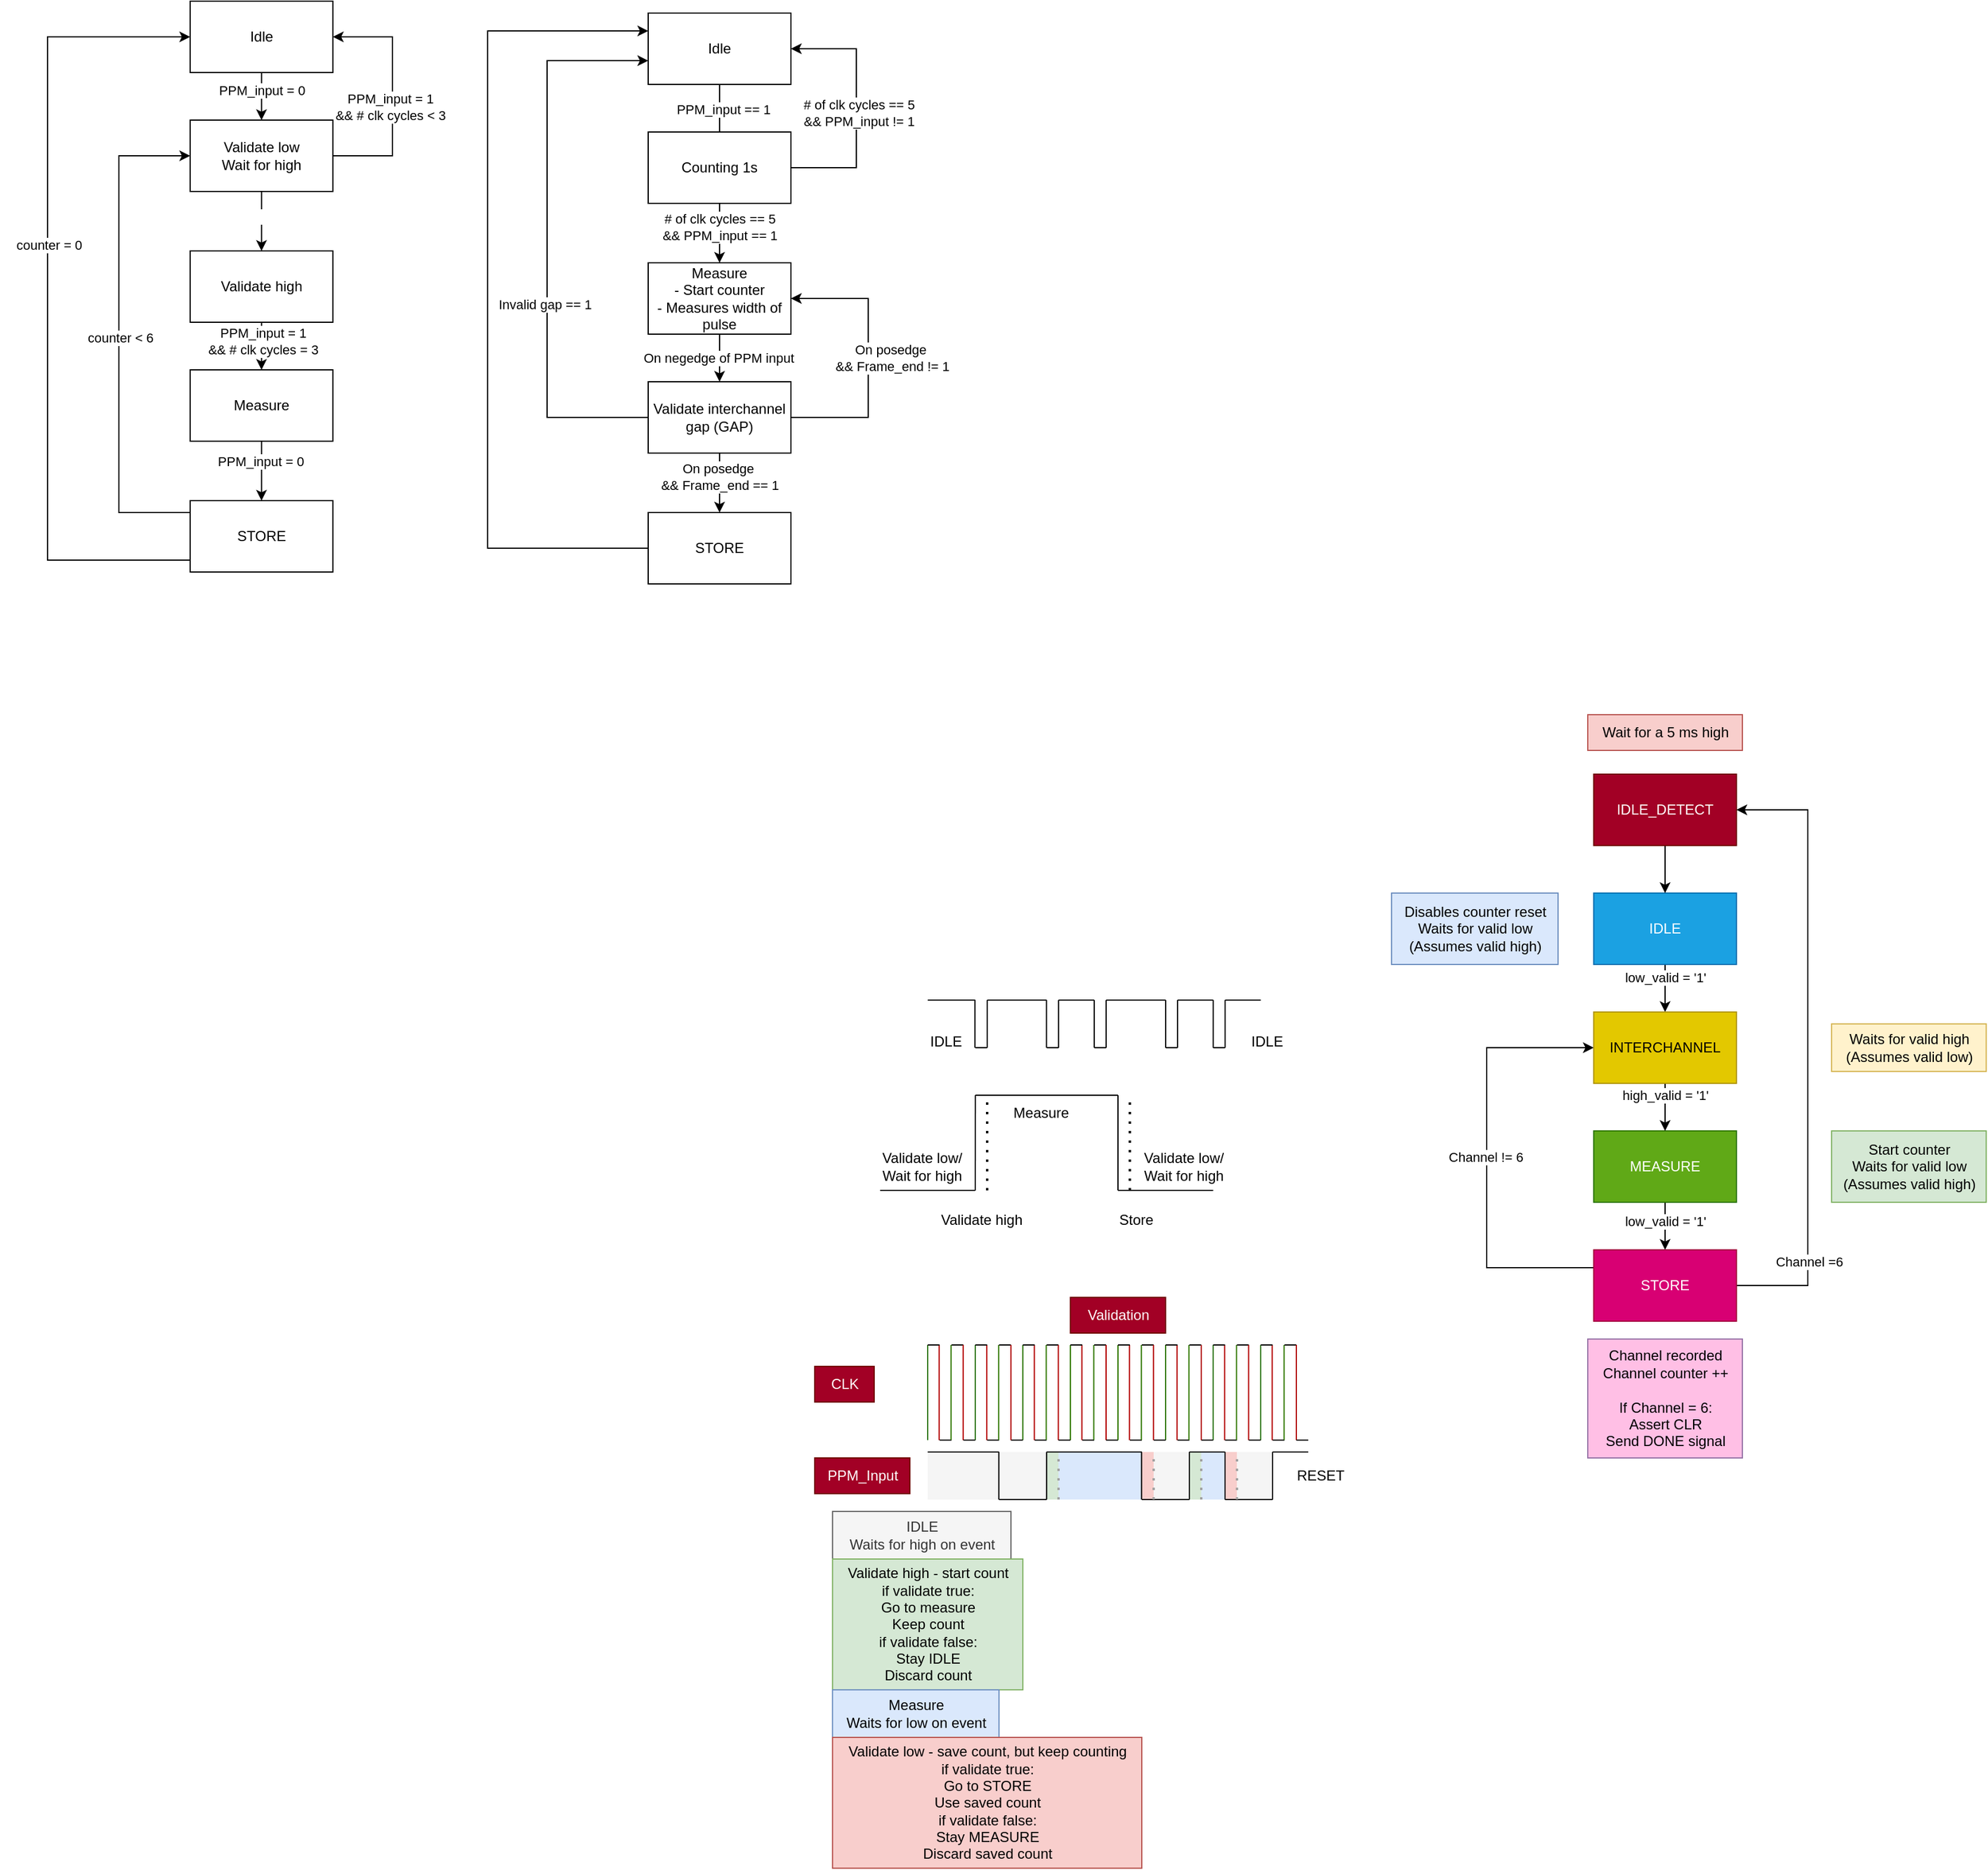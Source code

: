 <mxfile version="26.0.14">
  <diagram name="Page-1" id="hbCaFbsLZB5nVaUopwEl">
    <mxGraphModel dx="2766" dy="955" grid="1" gridSize="10" guides="1" tooltips="1" connect="1" arrows="1" fold="1" page="1" pageScale="1" pageWidth="850" pageHeight="1100" math="0" shadow="0">
      <root>
        <mxCell id="0" />
        <mxCell id="1" parent="0" />
        <mxCell id="bbKsHi3ar1JZ7ZzZOmmY-124" value="" style="rounded=0;whiteSpace=wrap;html=1;fillColor=#d5e8d4;strokeColor=none;dashed=1;dashPattern=1 4;" parent="1" vertex="1">
          <mxGeometry x="820" y="1580" width="10" height="40" as="geometry" />
        </mxCell>
        <mxCell id="bbKsHi3ar1JZ7ZzZOmmY-125" value="" style="rounded=0;whiteSpace=wrap;html=1;fillColor=#dae8fc;strokeColor=none;dashed=1;dashPattern=1 4;" parent="1" vertex="1">
          <mxGeometry x="830" y="1580" width="20" height="40" as="geometry" />
        </mxCell>
        <mxCell id="bbKsHi3ar1JZ7ZzZOmmY-126" value="" style="rounded=0;whiteSpace=wrap;html=1;fillColor=#f8cecc;strokeColor=none;dashed=1;dashPattern=1 4;" parent="1" vertex="1">
          <mxGeometry x="850" y="1580" width="10" height="40" as="geometry" />
        </mxCell>
        <mxCell id="bbKsHi3ar1JZ7ZzZOmmY-127" value="" style="rounded=0;whiteSpace=wrap;html=1;fillColor=#f5f5f5;strokeColor=none;fontColor=#333333;dashed=1;dashPattern=1 4;" parent="1" vertex="1">
          <mxGeometry x="860.06" y="1580" width="30" height="40" as="geometry" />
        </mxCell>
        <mxCell id="bbKsHi3ar1JZ7ZzZOmmY-123" value="" style="rounded=0;whiteSpace=wrap;html=1;fillColor=#f5f5f5;strokeColor=none;fontColor=#333333;dashed=1;dashPattern=1 4;" parent="1" vertex="1">
          <mxGeometry x="790" y="1580" width="30" height="40" as="geometry" />
        </mxCell>
        <mxCell id="bbKsHi3ar1JZ7ZzZOmmY-120" value="" style="rounded=0;whiteSpace=wrap;html=1;fillColor=#f8cecc;strokeColor=none;dashed=1;dashPattern=1 4;" parent="1" vertex="1">
          <mxGeometry x="780" y="1580" width="10" height="40" as="geometry" />
        </mxCell>
        <mxCell id="bbKsHi3ar1JZ7ZzZOmmY-118" value="" style="rounded=0;whiteSpace=wrap;html=1;fillColor=#dae8fc;strokeColor=none;dashed=1;dashPattern=1 4;" parent="1" vertex="1">
          <mxGeometry x="710" y="1580" width="70" height="40" as="geometry" />
        </mxCell>
        <mxCell id="bbKsHi3ar1JZ7ZzZOmmY-115" value="" style="rounded=0;whiteSpace=wrap;html=1;fillColor=#f5f5f5;strokeColor=none;fontColor=#333333;dashed=1;dashPattern=1 4;" parent="1" vertex="1">
          <mxGeometry x="600" y="1580" width="100" height="40" as="geometry" />
        </mxCell>
        <mxCell id="bbKsHi3ar1JZ7ZzZOmmY-114" value="" style="rounded=0;whiteSpace=wrap;html=1;fillColor=#d5e8d4;strokeColor=none;dashed=1;dashPattern=1 4;" parent="1" vertex="1">
          <mxGeometry x="700" y="1580" width="10" height="40" as="geometry" />
        </mxCell>
        <mxCell id="V150V9mAOHtHL611iEyy-3" style="edgeStyle=orthogonalEdgeStyle;rounded=0;orthogonalLoop=1;jettySize=auto;html=1;" parent="1" source="V150V9mAOHtHL611iEyy-1" edge="1">
          <mxGeometry relative="1" as="geometry">
            <mxPoint x="425" y="480" as="targetPoint" />
          </mxGeometry>
        </mxCell>
        <mxCell id="V150V9mAOHtHL611iEyy-4" value="PPM_input == 1" style="edgeLabel;html=1;align=center;verticalAlign=middle;resizable=0;points=[];" parent="V150V9mAOHtHL611iEyy-3" vertex="1" connectable="0">
          <mxGeometry x="-0.16" y="3" relative="1" as="geometry">
            <mxPoint as="offset" />
          </mxGeometry>
        </mxCell>
        <mxCell id="V150V9mAOHtHL611iEyy-1" value="Idle" style="rounded=0;whiteSpace=wrap;html=1;" parent="1" vertex="1">
          <mxGeometry x="365" y="370" width="120" height="60" as="geometry" />
        </mxCell>
        <mxCell id="V150V9mAOHtHL611iEyy-6" style="edgeStyle=orthogonalEdgeStyle;rounded=0;orthogonalLoop=1;jettySize=auto;html=1;entryX=0.5;entryY=0;entryDx=0;entryDy=0;" parent="1" source="V150V9mAOHtHL611iEyy-2" target="V150V9mAOHtHL611iEyy-5" edge="1">
          <mxGeometry relative="1" as="geometry" />
        </mxCell>
        <mxCell id="V150V9mAOHtHL611iEyy-7" value="On negedge of PPM input" style="edgeLabel;html=1;align=center;verticalAlign=middle;resizable=0;points=[];" parent="V150V9mAOHtHL611iEyy-6" vertex="1" connectable="0">
          <mxGeometry x="-0.036" y="-1" relative="1" as="geometry">
            <mxPoint as="offset" />
          </mxGeometry>
        </mxCell>
        <mxCell id="V150V9mAOHtHL611iEyy-2" value="Measure&lt;br&gt;- Start counter&lt;div&gt;- Measures width of pulse&lt;/div&gt;" style="rounded=0;whiteSpace=wrap;html=1;" parent="1" vertex="1">
          <mxGeometry x="365" y="580" width="120" height="60" as="geometry" />
        </mxCell>
        <mxCell id="V150V9mAOHtHL611iEyy-10" style="edgeStyle=orthogonalEdgeStyle;rounded=0;orthogonalLoop=1;jettySize=auto;html=1;entryX=1;entryY=0.5;entryDx=0;entryDy=0;" parent="1" source="V150V9mAOHtHL611iEyy-5" target="V150V9mAOHtHL611iEyy-2" edge="1">
          <mxGeometry relative="1" as="geometry">
            <Array as="points">
              <mxPoint x="550" y="710" />
              <mxPoint x="550" y="610" />
            </Array>
          </mxGeometry>
        </mxCell>
        <mxCell id="V150V9mAOHtHL611iEyy-11" value="On posedge&amp;nbsp;&lt;div&gt;&amp;amp;&amp;amp; Frame_end != 1&lt;/div&gt;" style="edgeLabel;html=1;align=center;verticalAlign=middle;resizable=0;points=[];" parent="V150V9mAOHtHL611iEyy-10" vertex="1" connectable="0">
          <mxGeometry x="0.159" relative="1" as="geometry">
            <mxPoint x="20" y="18" as="offset" />
          </mxGeometry>
        </mxCell>
        <mxCell id="V150V9mAOHtHL611iEyy-16" style="edgeStyle=orthogonalEdgeStyle;rounded=0;orthogonalLoop=1;jettySize=auto;html=1;" parent="1" source="V150V9mAOHtHL611iEyy-5" target="V150V9mAOHtHL611iEyy-15" edge="1">
          <mxGeometry relative="1" as="geometry" />
        </mxCell>
        <mxCell id="V150V9mAOHtHL611iEyy-17" value="On posedge&amp;nbsp;&lt;br&gt;&amp;amp;&amp;amp; Frame_end == 1" style="edgeLabel;html=1;align=center;verticalAlign=middle;resizable=0;points=[];" parent="V150V9mAOHtHL611iEyy-16" vertex="1" connectable="0">
          <mxGeometry x="-0.371" y="-3" relative="1" as="geometry">
            <mxPoint x="3" y="4" as="offset" />
          </mxGeometry>
        </mxCell>
        <mxCell id="V150V9mAOHtHL611iEyy-18" style="edgeStyle=orthogonalEdgeStyle;rounded=0;orthogonalLoop=1;jettySize=auto;html=1;" parent="1" source="V150V9mAOHtHL611iEyy-5" edge="1">
          <mxGeometry relative="1" as="geometry">
            <mxPoint x="365" y="410" as="targetPoint" />
            <Array as="points">
              <mxPoint x="280" y="710" />
              <mxPoint x="280" y="410" />
            </Array>
          </mxGeometry>
        </mxCell>
        <mxCell id="V150V9mAOHtHL611iEyy-19" value="Invalid gap == 1" style="edgeLabel;html=1;align=center;verticalAlign=middle;resizable=0;points=[];" parent="V150V9mAOHtHL611iEyy-18" vertex="1" connectable="0">
          <mxGeometry x="0.133" y="2" relative="1" as="geometry">
            <mxPoint y="86" as="offset" />
          </mxGeometry>
        </mxCell>
        <mxCell id="V150V9mAOHtHL611iEyy-5" value="Validate interchannel gap (GAP)" style="rounded=0;whiteSpace=wrap;html=1;" parent="1" vertex="1">
          <mxGeometry x="365" y="680" width="120" height="60" as="geometry" />
        </mxCell>
        <mxCell id="V150V9mAOHtHL611iEyy-20" style="edgeStyle=orthogonalEdgeStyle;rounded=0;orthogonalLoop=1;jettySize=auto;html=1;entryX=0;entryY=0.25;entryDx=0;entryDy=0;" parent="1" source="V150V9mAOHtHL611iEyy-15" target="V150V9mAOHtHL611iEyy-1" edge="1">
          <mxGeometry relative="1" as="geometry">
            <mxPoint x="260" y="820" as="targetPoint" />
            <Array as="points">
              <mxPoint x="230" y="820" />
              <mxPoint x="230" y="385" />
            </Array>
          </mxGeometry>
        </mxCell>
        <mxCell id="V150V9mAOHtHL611iEyy-15" value="STORE" style="rounded=0;whiteSpace=wrap;html=1;" parent="1" vertex="1">
          <mxGeometry x="365" y="790" width="120" height="60" as="geometry" />
        </mxCell>
        <mxCell id="I_L8l_8aJPMO7CtZ8ZGV-2" style="edgeStyle=orthogonalEdgeStyle;rounded=0;orthogonalLoop=1;jettySize=auto;html=1;entryX=0.5;entryY=0;entryDx=0;entryDy=0;" parent="1" source="I_L8l_8aJPMO7CtZ8ZGV-1" target="V150V9mAOHtHL611iEyy-2" edge="1">
          <mxGeometry relative="1" as="geometry" />
        </mxCell>
        <mxCell id="I_L8l_8aJPMO7CtZ8ZGV-3" value="# of clk cycles == 5&lt;div&gt;&amp;amp;&amp;amp; PPM_input == 1&lt;/div&gt;" style="edgeLabel;html=1;align=center;verticalAlign=middle;resizable=0;points=[];" parent="I_L8l_8aJPMO7CtZ8ZGV-2" vertex="1" connectable="0">
          <mxGeometry x="-0.271" y="3" relative="1" as="geometry">
            <mxPoint x="-3" y="2" as="offset" />
          </mxGeometry>
        </mxCell>
        <mxCell id="I_L8l_8aJPMO7CtZ8ZGV-4" style="edgeStyle=orthogonalEdgeStyle;rounded=0;orthogonalLoop=1;jettySize=auto;html=1;entryX=1;entryY=0.5;entryDx=0;entryDy=0;" parent="1" source="I_L8l_8aJPMO7CtZ8ZGV-1" target="V150V9mAOHtHL611iEyy-1" edge="1">
          <mxGeometry relative="1" as="geometry">
            <Array as="points">
              <mxPoint x="540" y="500" />
              <mxPoint x="540" y="400" />
            </Array>
          </mxGeometry>
        </mxCell>
        <mxCell id="I_L8l_8aJPMO7CtZ8ZGV-5" value="# of clk cycles == 5&lt;div&gt;&amp;amp;&amp;amp; PPM_input != 1&lt;br&gt;&lt;/div&gt;" style="edgeLabel;html=1;align=center;verticalAlign=middle;resizable=0;points=[];" parent="I_L8l_8aJPMO7CtZ8ZGV-4" vertex="1" connectable="0">
          <mxGeometry x="-0.033" y="-2" relative="1" as="geometry">
            <mxPoint as="offset" />
          </mxGeometry>
        </mxCell>
        <mxCell id="I_L8l_8aJPMO7CtZ8ZGV-1" value="Counting 1s" style="rounded=0;whiteSpace=wrap;html=1;" parent="1" vertex="1">
          <mxGeometry x="365" y="470" width="120" height="60" as="geometry" />
        </mxCell>
        <mxCell id="I_L8l_8aJPMO7CtZ8ZGV-7" style="edgeStyle=orthogonalEdgeStyle;rounded=0;orthogonalLoop=1;jettySize=auto;html=1;entryX=0.5;entryY=0;entryDx=0;entryDy=0;" parent="1" source="I_L8l_8aJPMO7CtZ8ZGV-9" target="I_L8l_8aJPMO7CtZ8ZGV-26" edge="1">
          <mxGeometry relative="1" as="geometry">
            <mxPoint x="39.88" y="470" as="targetPoint" />
          </mxGeometry>
        </mxCell>
        <mxCell id="SgZbVkb8MoTtRzP9FXSa-2" value="PPM_input = 0" style="edgeLabel;html=1;align=center;verticalAlign=middle;resizable=0;points=[];" parent="I_L8l_8aJPMO7CtZ8ZGV-7" vertex="1" connectable="0">
          <mxGeometry x="-0.255" relative="1" as="geometry">
            <mxPoint as="offset" />
          </mxGeometry>
        </mxCell>
        <mxCell id="I_L8l_8aJPMO7CtZ8ZGV-9" value="Idle" style="rounded=0;whiteSpace=wrap;html=1;" parent="1" vertex="1">
          <mxGeometry x="-20.12" y="360" width="120" height="60" as="geometry" />
        </mxCell>
        <mxCell id="I_L8l_8aJPMO7CtZ8ZGV-10" style="edgeStyle=orthogonalEdgeStyle;rounded=0;orthogonalLoop=1;jettySize=auto;html=1;entryX=0.5;entryY=0;entryDx=0;entryDy=0;" parent="1" source="I_L8l_8aJPMO7CtZ8ZGV-12" target="I_L8l_8aJPMO7CtZ8ZGV-19" edge="1">
          <mxGeometry relative="1" as="geometry" />
        </mxCell>
        <mxCell id="SgZbVkb8MoTtRzP9FXSa-4" value="PPM_input = 1&lt;div&gt;&amp;amp;&amp;amp; # clk cycles = 3&lt;/div&gt;" style="edgeLabel;html=1;align=center;verticalAlign=middle;resizable=0;points=[];" parent="I_L8l_8aJPMO7CtZ8ZGV-10" vertex="1" connectable="0">
          <mxGeometry x="-0.202" y="1" relative="1" as="geometry">
            <mxPoint as="offset" />
          </mxGeometry>
        </mxCell>
        <mxCell id="I_L8l_8aJPMO7CtZ8ZGV-12" value="Validate high" style="rounded=0;whiteSpace=wrap;html=1;" parent="1" vertex="1">
          <mxGeometry x="-20.12" y="570" width="120" height="60" as="geometry" />
        </mxCell>
        <mxCell id="I_L8l_8aJPMO7CtZ8ZGV-15" style="edgeStyle=orthogonalEdgeStyle;rounded=0;orthogonalLoop=1;jettySize=auto;html=1;" parent="1" source="I_L8l_8aJPMO7CtZ8ZGV-19" target="I_L8l_8aJPMO7CtZ8ZGV-21" edge="1">
          <mxGeometry relative="1" as="geometry" />
        </mxCell>
        <mxCell id="SgZbVkb8MoTtRzP9FXSa-5" value="PPM_input = 0" style="edgeLabel;html=1;align=center;verticalAlign=middle;resizable=0;points=[];" parent="I_L8l_8aJPMO7CtZ8ZGV-15" vertex="1" connectable="0">
          <mxGeometry x="-0.326" y="-1" relative="1" as="geometry">
            <mxPoint as="offset" />
          </mxGeometry>
        </mxCell>
        <mxCell id="I_L8l_8aJPMO7CtZ8ZGV-19" value="Measure" style="rounded=0;whiteSpace=wrap;html=1;" parent="1" vertex="1">
          <mxGeometry x="-20.12" y="670" width="120" height="60" as="geometry" />
        </mxCell>
        <mxCell id="I_L8l_8aJPMO7CtZ8ZGV-20" style="edgeStyle=orthogonalEdgeStyle;rounded=0;orthogonalLoop=1;jettySize=auto;html=1;" parent="1" source="I_L8l_8aJPMO7CtZ8ZGV-21" target="I_L8l_8aJPMO7CtZ8ZGV-26" edge="1">
          <mxGeometry relative="1" as="geometry">
            <mxPoint x="-125.12" y="810" as="targetPoint" />
            <Array as="points">
              <mxPoint x="-80.06" y="790" />
              <mxPoint x="-80.06" y="490" />
            </Array>
          </mxGeometry>
        </mxCell>
        <mxCell id="SgZbVkb8MoTtRzP9FXSa-8" value="counter &amp;lt; 6" style="edgeLabel;html=1;align=center;verticalAlign=middle;resizable=0;points=[];" parent="I_L8l_8aJPMO7CtZ8ZGV-20" vertex="1" connectable="0">
          <mxGeometry x="-0.014" y="-1" relative="1" as="geometry">
            <mxPoint as="offset" />
          </mxGeometry>
        </mxCell>
        <mxCell id="SgZbVkb8MoTtRzP9FXSa-9" style="edgeStyle=orthogonalEdgeStyle;rounded=0;orthogonalLoop=1;jettySize=auto;html=1;entryX=0;entryY=0.5;entryDx=0;entryDy=0;" parent="1" source="I_L8l_8aJPMO7CtZ8ZGV-21" target="I_L8l_8aJPMO7CtZ8ZGV-9" edge="1">
          <mxGeometry relative="1" as="geometry">
            <mxPoint x="-210.06" y="580" as="targetPoint" />
            <Array as="points">
              <mxPoint x="-140.06" y="830" />
              <mxPoint x="-140.06" y="390" />
            </Array>
          </mxGeometry>
        </mxCell>
        <mxCell id="SgZbVkb8MoTtRzP9FXSa-10" value="counter = 0" style="edgeLabel;html=1;align=center;verticalAlign=middle;resizable=0;points=[];" parent="SgZbVkb8MoTtRzP9FXSa-9" vertex="1" connectable="0">
          <mxGeometry x="0.132" y="-1" relative="1" as="geometry">
            <mxPoint as="offset" />
          </mxGeometry>
        </mxCell>
        <mxCell id="I_L8l_8aJPMO7CtZ8ZGV-21" value="STORE" style="rounded=0;whiteSpace=wrap;html=1;" parent="1" vertex="1">
          <mxGeometry x="-20.12" y="780" width="120" height="60" as="geometry" />
        </mxCell>
        <mxCell id="I_L8l_8aJPMO7CtZ8ZGV-22" style="edgeStyle=orthogonalEdgeStyle;rounded=0;orthogonalLoop=1;jettySize=auto;html=1;entryX=0.5;entryY=0;entryDx=0;entryDy=0;" parent="1" source="I_L8l_8aJPMO7CtZ8ZGV-26" target="I_L8l_8aJPMO7CtZ8ZGV-12" edge="1">
          <mxGeometry relative="1" as="geometry" />
        </mxCell>
        <mxCell id="SgZbVkb8MoTtRzP9FXSa-3" value="&amp;nbsp;" style="edgeLabel;html=1;align=center;verticalAlign=middle;resizable=0;points=[];" parent="I_L8l_8aJPMO7CtZ8ZGV-22" vertex="1" connectable="0">
          <mxGeometry x="0.019" y="-1" relative="1" as="geometry">
            <mxPoint x="1" y="-5" as="offset" />
          </mxGeometry>
        </mxCell>
        <mxCell id="SgZbVkb8MoTtRzP9FXSa-6" style="edgeStyle=orthogonalEdgeStyle;rounded=0;orthogonalLoop=1;jettySize=auto;html=1;entryX=1;entryY=0.5;entryDx=0;entryDy=0;" parent="1" source="I_L8l_8aJPMO7CtZ8ZGV-26" target="I_L8l_8aJPMO7CtZ8ZGV-9" edge="1">
          <mxGeometry relative="1" as="geometry">
            <Array as="points">
              <mxPoint x="149.94" y="490" />
              <mxPoint x="149.94" y="390" />
            </Array>
          </mxGeometry>
        </mxCell>
        <mxCell id="SgZbVkb8MoTtRzP9FXSa-7" value="PPM_input = 1&lt;br&gt;&amp;amp;&amp;amp; # clk cycles &amp;lt; 3" style="edgeLabel;html=1;align=center;verticalAlign=middle;resizable=0;points=[];" parent="SgZbVkb8MoTtRzP9FXSa-6" vertex="1" connectable="0">
          <mxGeometry x="-0.088" y="2" relative="1" as="geometry">
            <mxPoint as="offset" />
          </mxGeometry>
        </mxCell>
        <mxCell id="I_L8l_8aJPMO7CtZ8ZGV-26" value="Validate low&lt;br&gt;Wait for high" style="rounded=0;whiteSpace=wrap;html=1;" parent="1" vertex="1">
          <mxGeometry x="-20.12" y="460" width="120" height="60" as="geometry" />
        </mxCell>
        <mxCell id="fLMnV7idnNdh54UHB9VL-26" value="" style="endArrow=none;html=1;rounded=0;" parent="1" edge="1">
          <mxGeometry width="50" height="50" relative="1" as="geometry">
            <mxPoint x="640" y="1240" as="sourcePoint" />
            <mxPoint x="650.06" y="1240" as="targetPoint" />
          </mxGeometry>
        </mxCell>
        <mxCell id="fLMnV7idnNdh54UHB9VL-27" value="" style="endArrow=none;html=1;rounded=0;" parent="1" edge="1">
          <mxGeometry width="50" height="50" relative="1" as="geometry">
            <mxPoint x="650.06" y="1240" as="sourcePoint" />
            <mxPoint x="650.06" y="1200" as="targetPoint" />
          </mxGeometry>
        </mxCell>
        <mxCell id="fLMnV7idnNdh54UHB9VL-28" value="" style="endArrow=none;html=1;rounded=0;" parent="1" edge="1">
          <mxGeometry width="50" height="50" relative="1" as="geometry">
            <mxPoint x="639.72" y="1240" as="sourcePoint" />
            <mxPoint x="639.72" y="1200" as="targetPoint" />
          </mxGeometry>
        </mxCell>
        <mxCell id="fLMnV7idnNdh54UHB9VL-29" value="" style="endArrow=none;html=1;rounded=0;" parent="1" edge="1">
          <mxGeometry width="50" height="50" relative="1" as="geometry">
            <mxPoint x="699.86" y="1240" as="sourcePoint" />
            <mxPoint x="699.86" y="1200" as="targetPoint" />
          </mxGeometry>
        </mxCell>
        <mxCell id="fLMnV7idnNdh54UHB9VL-30" value="" style="endArrow=none;html=1;rounded=0;" parent="1" edge="1">
          <mxGeometry width="50" height="50" relative="1" as="geometry">
            <mxPoint x="710.06" y="1240" as="sourcePoint" />
            <mxPoint x="710.06" y="1200" as="targetPoint" />
          </mxGeometry>
        </mxCell>
        <mxCell id="fLMnV7idnNdh54UHB9VL-31" value="" style="endArrow=none;html=1;rounded=0;" parent="1" edge="1">
          <mxGeometry width="50" height="50" relative="1" as="geometry">
            <mxPoint x="740.06" y="1240" as="sourcePoint" />
            <mxPoint x="740.06" y="1200" as="targetPoint" />
          </mxGeometry>
        </mxCell>
        <mxCell id="fLMnV7idnNdh54UHB9VL-32" value="" style="endArrow=none;html=1;rounded=0;" parent="1" edge="1">
          <mxGeometry width="50" height="50" relative="1" as="geometry">
            <mxPoint x="750.06" y="1240" as="sourcePoint" />
            <mxPoint x="750.06" y="1200" as="targetPoint" />
          </mxGeometry>
        </mxCell>
        <mxCell id="fLMnV7idnNdh54UHB9VL-33" value="" style="endArrow=none;html=1;rounded=0;" parent="1" edge="1">
          <mxGeometry width="50" height="50" relative="1" as="geometry">
            <mxPoint x="800.06" y="1240" as="sourcePoint" />
            <mxPoint x="800.06" y="1200" as="targetPoint" />
          </mxGeometry>
        </mxCell>
        <mxCell id="fLMnV7idnNdh54UHB9VL-34" value="" style="endArrow=none;html=1;rounded=0;" parent="1" edge="1">
          <mxGeometry width="50" height="50" relative="1" as="geometry">
            <mxPoint x="810.06" y="1240" as="sourcePoint" />
            <mxPoint x="810.06" y="1200" as="targetPoint" />
          </mxGeometry>
        </mxCell>
        <mxCell id="fLMnV7idnNdh54UHB9VL-35" value="" style="endArrow=none;html=1;rounded=0;" parent="1" edge="1">
          <mxGeometry width="50" height="50" relative="1" as="geometry">
            <mxPoint x="840.06" y="1240" as="sourcePoint" />
            <mxPoint x="840.06" y="1200" as="targetPoint" />
          </mxGeometry>
        </mxCell>
        <mxCell id="fLMnV7idnNdh54UHB9VL-36" value="" style="endArrow=none;html=1;rounded=0;" parent="1" edge="1">
          <mxGeometry width="50" height="50" relative="1" as="geometry">
            <mxPoint x="850.06" y="1240" as="sourcePoint" />
            <mxPoint x="850.06" y="1200" as="targetPoint" />
          </mxGeometry>
        </mxCell>
        <mxCell id="fLMnV7idnNdh54UHB9VL-37" value="" style="endArrow=none;html=1;rounded=0;" parent="1" edge="1">
          <mxGeometry width="50" height="50" relative="1" as="geometry">
            <mxPoint x="700.06" y="1240" as="sourcePoint" />
            <mxPoint x="710.12" y="1240" as="targetPoint" />
          </mxGeometry>
        </mxCell>
        <mxCell id="fLMnV7idnNdh54UHB9VL-38" value="" style="endArrow=none;html=1;rounded=0;" parent="1" edge="1">
          <mxGeometry width="50" height="50" relative="1" as="geometry">
            <mxPoint x="740.06" y="1240" as="sourcePoint" />
            <mxPoint x="750.12" y="1240" as="targetPoint" />
          </mxGeometry>
        </mxCell>
        <mxCell id="fLMnV7idnNdh54UHB9VL-39" value="" style="endArrow=none;html=1;rounded=0;" parent="1" edge="1">
          <mxGeometry width="50" height="50" relative="1" as="geometry">
            <mxPoint x="800.06" y="1240" as="sourcePoint" />
            <mxPoint x="810.12" y="1240" as="targetPoint" />
          </mxGeometry>
        </mxCell>
        <mxCell id="fLMnV7idnNdh54UHB9VL-40" value="" style="endArrow=none;html=1;rounded=0;" parent="1" edge="1">
          <mxGeometry width="50" height="50" relative="1" as="geometry">
            <mxPoint x="650.06" y="1200" as="sourcePoint" />
            <mxPoint x="700.06" y="1200" as="targetPoint" />
          </mxGeometry>
        </mxCell>
        <mxCell id="fLMnV7idnNdh54UHB9VL-41" value="" style="endArrow=none;html=1;rounded=0;" parent="1" edge="1">
          <mxGeometry width="50" height="50" relative="1" as="geometry">
            <mxPoint x="840.06" y="1240" as="sourcePoint" />
            <mxPoint x="850.12" y="1240" as="targetPoint" />
          </mxGeometry>
        </mxCell>
        <mxCell id="fLMnV7idnNdh54UHB9VL-42" value="" style="endArrow=none;html=1;rounded=0;" parent="1" edge="1">
          <mxGeometry width="50" height="50" relative="1" as="geometry">
            <mxPoint x="710.06" y="1200" as="sourcePoint" />
            <mxPoint x="740.06" y="1200" as="targetPoint" />
          </mxGeometry>
        </mxCell>
        <mxCell id="fLMnV7idnNdh54UHB9VL-43" value="" style="endArrow=none;html=1;rounded=0;" parent="1" edge="1">
          <mxGeometry width="50" height="50" relative="1" as="geometry">
            <mxPoint x="750.06" y="1200" as="sourcePoint" />
            <mxPoint x="800.06" y="1200" as="targetPoint" />
          </mxGeometry>
        </mxCell>
        <mxCell id="fLMnV7idnNdh54UHB9VL-44" value="" style="endArrow=none;html=1;rounded=0;" parent="1" edge="1">
          <mxGeometry width="50" height="50" relative="1" as="geometry">
            <mxPoint x="810.06" y="1200" as="sourcePoint" />
            <mxPoint x="840.06" y="1200" as="targetPoint" />
          </mxGeometry>
        </mxCell>
        <mxCell id="fLMnV7idnNdh54UHB9VL-45" value="" style="endArrow=none;html=1;rounded=0;" parent="1" edge="1">
          <mxGeometry width="50" height="50" relative="1" as="geometry">
            <mxPoint x="850.06" y="1200" as="sourcePoint" />
            <mxPoint x="880.06" y="1200" as="targetPoint" />
          </mxGeometry>
        </mxCell>
        <mxCell id="fLMnV7idnNdh54UHB9VL-46" value="" style="endArrow=none;html=1;rounded=0;" parent="1" edge="1">
          <mxGeometry width="50" height="50" relative="1" as="geometry">
            <mxPoint x="600.06" y="1200" as="sourcePoint" />
            <mxPoint x="640" y="1200" as="targetPoint" />
          </mxGeometry>
        </mxCell>
        <mxCell id="fLMnV7idnNdh54UHB9VL-47" value="IDLE" style="text;html=1;align=center;verticalAlign=middle;resizable=0;points=[];autosize=1;strokeColor=none;fillColor=none;" parent="1" vertex="1">
          <mxGeometry x="590" y="1220" width="50" height="30" as="geometry" />
        </mxCell>
        <mxCell id="fLMnV7idnNdh54UHB9VL-48" value="IDLE" style="text;html=1;align=center;verticalAlign=middle;resizable=0;points=[];autosize=1;strokeColor=none;fillColor=none;" parent="1" vertex="1">
          <mxGeometry x="860.06" y="1220" width="50" height="30" as="geometry" />
        </mxCell>
        <mxCell id="fLMnV7idnNdh54UHB9VL-52" value="" style="endArrow=none;html=1;rounded=0;" parent="1" edge="1">
          <mxGeometry width="50" height="50" relative="1" as="geometry">
            <mxPoint x="560" y="1360" as="sourcePoint" />
            <mxPoint x="640" y="1360" as="targetPoint" />
          </mxGeometry>
        </mxCell>
        <mxCell id="fLMnV7idnNdh54UHB9VL-53" value="" style="endArrow=none;html=1;rounded=0;" parent="1" edge="1">
          <mxGeometry width="50" height="50" relative="1" as="geometry">
            <mxPoint x="640" y="1360" as="sourcePoint" />
            <mxPoint x="640.06" y="1280" as="targetPoint" />
          </mxGeometry>
        </mxCell>
        <mxCell id="fLMnV7idnNdh54UHB9VL-54" value="" style="endArrow=none;html=1;rounded=0;" parent="1" edge="1">
          <mxGeometry width="50" height="50" relative="1" as="geometry">
            <mxPoint x="760" y="1360" as="sourcePoint" />
            <mxPoint x="760" y="1280" as="targetPoint" />
          </mxGeometry>
        </mxCell>
        <mxCell id="fLMnV7idnNdh54UHB9VL-55" value="" style="endArrow=none;html=1;rounded=0;" parent="1" edge="1">
          <mxGeometry width="50" height="50" relative="1" as="geometry">
            <mxPoint x="640.06" y="1280" as="sourcePoint" />
            <mxPoint x="760" y="1280" as="targetPoint" />
          </mxGeometry>
        </mxCell>
        <mxCell id="fLMnV7idnNdh54UHB9VL-57" value="" style="endArrow=none;html=1;rounded=0;" parent="1" edge="1">
          <mxGeometry width="50" height="50" relative="1" as="geometry">
            <mxPoint x="760" y="1360" as="sourcePoint" />
            <mxPoint x="840" y="1360" as="targetPoint" />
          </mxGeometry>
        </mxCell>
        <mxCell id="fLMnV7idnNdh54UHB9VL-58" value="Validate low/&lt;br&gt;Wait for high" style="text;html=1;align=center;verticalAlign=middle;resizable=0;points=[];autosize=1;strokeColor=none;fillColor=none;" parent="1" vertex="1">
          <mxGeometry x="550" y="1320" width="90" height="40" as="geometry" />
        </mxCell>
        <mxCell id="fLMnV7idnNdh54UHB9VL-59" value="Validate high" style="text;html=1;align=center;verticalAlign=middle;resizable=0;points=[];autosize=1;strokeColor=none;fillColor=none;" parent="1" vertex="1">
          <mxGeometry x="600" y="1370" width="90" height="30" as="geometry" />
        </mxCell>
        <mxCell id="fLMnV7idnNdh54UHB9VL-60" value="" style="endArrow=none;dashed=1;html=1;dashPattern=1 3;strokeWidth=2;rounded=0;" parent="1" edge="1">
          <mxGeometry width="50" height="50" relative="1" as="geometry">
            <mxPoint x="650" y="1360" as="sourcePoint" />
            <mxPoint x="650" y="1280" as="targetPoint" />
          </mxGeometry>
        </mxCell>
        <mxCell id="fLMnV7idnNdh54UHB9VL-61" value="Measure" style="text;html=1;align=center;verticalAlign=middle;resizable=0;points=[];autosize=1;strokeColor=none;fillColor=none;" parent="1" vertex="1">
          <mxGeometry x="660" y="1280" width="70" height="30" as="geometry" />
        </mxCell>
        <mxCell id="fLMnV7idnNdh54UHB9VL-62" value="" style="endArrow=none;dashed=1;html=1;dashPattern=1 3;strokeWidth=2;rounded=0;" parent="1" edge="1">
          <mxGeometry width="50" height="50" relative="1" as="geometry">
            <mxPoint x="770" y="1360" as="sourcePoint" />
            <mxPoint x="770" y="1280" as="targetPoint" />
          </mxGeometry>
        </mxCell>
        <mxCell id="fLMnV7idnNdh54UHB9VL-63" value="Store" style="text;html=1;align=center;verticalAlign=middle;resizable=0;points=[];autosize=1;strokeColor=none;fillColor=none;" parent="1" vertex="1">
          <mxGeometry x="750" y="1370" width="50" height="30" as="geometry" />
        </mxCell>
        <mxCell id="fLMnV7idnNdh54UHB9VL-64" value="Validate low/&lt;br&gt;Wait for high" style="text;html=1;align=center;verticalAlign=middle;resizable=0;points=[];autosize=1;strokeColor=none;fillColor=none;" parent="1" vertex="1">
          <mxGeometry x="770.06" y="1320" width="90" height="40" as="geometry" />
        </mxCell>
        <mxCell id="fLMnV7idnNdh54UHB9VL-68" style="edgeStyle=orthogonalEdgeStyle;rounded=0;orthogonalLoop=1;jettySize=auto;html=1;entryX=0.5;entryY=0;entryDx=0;entryDy=0;" parent="1" source="fLMnV7idnNdh54UHB9VL-65" target="bbKsHi3ar1JZ7ZzZOmmY-145" edge="1">
          <mxGeometry relative="1" as="geometry">
            <mxPoint x="1220" y="1210" as="targetPoint" />
          </mxGeometry>
        </mxCell>
        <mxCell id="bbKsHi3ar1JZ7ZzZOmmY-143" value="low_valid = &#39;1&#39;" style="edgeLabel;html=1;align=center;verticalAlign=middle;resizable=0;points=[];" parent="fLMnV7idnNdh54UHB9VL-68" vertex="1" connectable="0">
          <mxGeometry x="-0.095" y="2" relative="1" as="geometry">
            <mxPoint x="-2" y="-7" as="offset" />
          </mxGeometry>
        </mxCell>
        <mxCell id="fLMnV7idnNdh54UHB9VL-65" value="IDLE" style="rounded=0;whiteSpace=wrap;html=1;fillColor=#1ba1e2;fontColor=#ffffff;strokeColor=#006EAF;" parent="1" vertex="1">
          <mxGeometry x="1160" y="1110" width="120" height="60" as="geometry" />
        </mxCell>
        <mxCell id="fLMnV7idnNdh54UHB9VL-69" style="edgeStyle=orthogonalEdgeStyle;rounded=0;orthogonalLoop=1;jettySize=auto;html=1;" parent="1" source="fLMnV7idnNdh54UHB9VL-66" target="fLMnV7idnNdh54UHB9VL-67" edge="1">
          <mxGeometry relative="1" as="geometry" />
        </mxCell>
        <mxCell id="bbKsHi3ar1JZ7ZzZOmmY-144" value="low_valid = &#39;1&#39;" style="edgeLabel;html=1;align=center;verticalAlign=middle;resizable=0;points=[];" parent="fLMnV7idnNdh54UHB9VL-69" vertex="1" connectable="0">
          <mxGeometry x="-0.229" y="-1" relative="1" as="geometry">
            <mxPoint x="1" as="offset" />
          </mxGeometry>
        </mxCell>
        <mxCell id="fLMnV7idnNdh54UHB9VL-66" value="MEASURE" style="rounded=0;whiteSpace=wrap;html=1;fillColor=#60a917;strokeColor=#2D7600;fontColor=#ffffff;" parent="1" vertex="1">
          <mxGeometry x="1160" y="1310" width="120" height="60" as="geometry" />
        </mxCell>
        <mxCell id="fLMnV7idnNdh54UHB9VL-80" style="edgeStyle=orthogonalEdgeStyle;rounded=0;orthogonalLoop=1;jettySize=auto;html=1;" parent="1" source="fLMnV7idnNdh54UHB9VL-67" target="bbKsHi3ar1JZ7ZzZOmmY-121" edge="1">
          <mxGeometry relative="1" as="geometry">
            <Array as="points">
              <mxPoint x="1340" y="1440" />
              <mxPoint x="1340" y="1040" />
            </Array>
            <mxPoint x="1320" y="1020" as="targetPoint" />
          </mxGeometry>
        </mxCell>
        <mxCell id="bbKsHi3ar1JZ7ZzZOmmY-4" value="&lt;div&gt;Channel =6&lt;/div&gt;" style="edgeLabel;html=1;align=center;verticalAlign=middle;resizable=0;points=[];" parent="fLMnV7idnNdh54UHB9VL-80" vertex="1" connectable="0">
          <mxGeometry x="0.012" y="-1" relative="1" as="geometry">
            <mxPoint y="183" as="offset" />
          </mxGeometry>
        </mxCell>
        <mxCell id="bbKsHi3ar1JZ7ZzZOmmY-5" style="edgeStyle=orthogonalEdgeStyle;rounded=0;orthogonalLoop=1;jettySize=auto;html=1;exitX=0;exitY=0.25;exitDx=0;exitDy=0;entryX=0;entryY=0.5;entryDx=0;entryDy=0;" parent="1" source="fLMnV7idnNdh54UHB9VL-67" target="bbKsHi3ar1JZ7ZzZOmmY-145" edge="1">
          <mxGeometry relative="1" as="geometry">
            <Array as="points">
              <mxPoint x="1070" y="1425" />
              <mxPoint x="1070" y="1240" />
            </Array>
          </mxGeometry>
        </mxCell>
        <mxCell id="bbKsHi3ar1JZ7ZzZOmmY-6" value="Channel != 6" style="edgeLabel;html=1;align=center;verticalAlign=middle;resizable=0;points=[];" parent="bbKsHi3ar1JZ7ZzZOmmY-5" vertex="1" connectable="0">
          <mxGeometry x="0.005" y="1" relative="1" as="geometry">
            <mxPoint as="offset" />
          </mxGeometry>
        </mxCell>
        <mxCell id="fLMnV7idnNdh54UHB9VL-67" value="STORE" style="rounded=0;whiteSpace=wrap;html=1;fillColor=#d80073;fontColor=#ffffff;strokeColor=#A50040;" parent="1" vertex="1">
          <mxGeometry x="1160" y="1410" width="120" height="60" as="geometry" />
        </mxCell>
        <mxCell id="fLMnV7idnNdh54UHB9VL-70" value="&amp;nbsp;" style="text;whiteSpace=wrap;html=1;" parent="1" vertex="1">
          <mxGeometry x="640" y="1220" width="40" height="40" as="geometry" />
        </mxCell>
        <mxCell id="fLMnV7idnNdh54UHB9VL-76" value="&lt;div&gt;Disables counter reset&lt;/div&gt;&lt;div&gt;Waits for valid low&lt;/div&gt;&lt;div&gt;(Assumes valid high)&lt;br&gt;&lt;/div&gt;" style="text;html=1;align=center;verticalAlign=middle;resizable=0;points=[];autosize=1;fillColor=#dae8fc;strokeColor=#6c8ebf;" parent="1" vertex="1">
          <mxGeometry x="990" y="1110" width="140" height="60" as="geometry" />
        </mxCell>
        <mxCell id="fLMnV7idnNdh54UHB9VL-79" value="&lt;div&gt;Start counter&lt;/div&gt;&lt;div&gt;Waits for valid low&lt;br&gt;&lt;/div&gt;(Assumes valid high)" style="text;html=1;align=center;verticalAlign=middle;resizable=0;points=[];autosize=1;fillColor=#d5e8d4;strokeColor=#82b366;" parent="1" vertex="1">
          <mxGeometry x="1360" y="1310" width="130" height="60" as="geometry" />
        </mxCell>
        <mxCell id="bbKsHi3ar1JZ7ZzZOmmY-2" value="&lt;div&gt;Channel recorded&lt;/div&gt;&lt;div&gt;Channel counter ++&lt;/div&gt;&lt;div&gt;&lt;br&gt;&lt;/div&gt;&lt;div&gt;If Channel = 6:&lt;/div&gt;&lt;div&gt;Assert CLR&lt;br&gt;&lt;/div&gt;Send DONE signal" style="text;html=1;align=center;verticalAlign=middle;resizable=0;points=[];autosize=1;strokeColor=#9673a6;fillColor=#FFBFE5;" parent="1" vertex="1">
          <mxGeometry x="1155" y="1485" width="130" height="100" as="geometry" />
        </mxCell>
        <mxCell id="bbKsHi3ar1JZ7ZzZOmmY-7" value="&lt;div&gt;Validation&lt;/div&gt;" style="text;html=1;align=center;verticalAlign=middle;resizable=0;points=[];autosize=1;strokeColor=#6F0000;fillColor=#a20025;fontColor=#ffffff;" parent="1" vertex="1">
          <mxGeometry x="720" y="1450" width="80" height="30" as="geometry" />
        </mxCell>
        <mxCell id="bbKsHi3ar1JZ7ZzZOmmY-9" value="" style="endArrow=none;html=1;rounded=0;fillColor=#60a917;strokeColor=#2D7600;" parent="1" edge="1">
          <mxGeometry width="50" height="50" relative="1" as="geometry">
            <mxPoint x="600" y="1570" as="sourcePoint" />
            <mxPoint x="600" y="1490" as="targetPoint" />
          </mxGeometry>
        </mxCell>
        <mxCell id="bbKsHi3ar1JZ7ZzZOmmY-10" value="" style="endArrow=none;html=1;rounded=0;fillColor=#e51400;strokeColor=#B20000;" parent="1" edge="1">
          <mxGeometry width="50" height="50" relative="1" as="geometry">
            <mxPoint x="609.67" y="1570" as="sourcePoint" />
            <mxPoint x="609.67" y="1490" as="targetPoint" />
          </mxGeometry>
        </mxCell>
        <mxCell id="bbKsHi3ar1JZ7ZzZOmmY-11" value="" style="endArrow=none;html=1;rounded=0;" parent="1" edge="1">
          <mxGeometry width="50" height="50" relative="1" as="geometry">
            <mxPoint x="600" y="1490" as="sourcePoint" />
            <mxPoint x="610" y="1490" as="targetPoint" />
          </mxGeometry>
        </mxCell>
        <mxCell id="bbKsHi3ar1JZ7ZzZOmmY-12" value="" style="endArrow=none;html=1;rounded=0;" parent="1" edge="1">
          <mxGeometry width="50" height="50" relative="1" as="geometry">
            <mxPoint x="610" y="1570" as="sourcePoint" />
            <mxPoint x="620" y="1570" as="targetPoint" />
          </mxGeometry>
        </mxCell>
        <mxCell id="bbKsHi3ar1JZ7ZzZOmmY-20" value="" style="endArrow=none;html=1;rounded=0;fillColor=#60a917;strokeColor=#2D7600;" parent="1" edge="1">
          <mxGeometry width="50" height="50" relative="1" as="geometry">
            <mxPoint x="619.67" y="1570" as="sourcePoint" />
            <mxPoint x="619.67" y="1490" as="targetPoint" />
          </mxGeometry>
        </mxCell>
        <mxCell id="bbKsHi3ar1JZ7ZzZOmmY-21" value="" style="endArrow=none;html=1;rounded=0;" parent="1" edge="1">
          <mxGeometry width="50" height="50" relative="1" as="geometry">
            <mxPoint x="620" y="1490" as="sourcePoint" />
            <mxPoint x="630" y="1490" as="targetPoint" />
          </mxGeometry>
        </mxCell>
        <mxCell id="bbKsHi3ar1JZ7ZzZOmmY-22" value="" style="endArrow=none;html=1;rounded=0;fillColor=#60a917;strokeColor=#2D7600;" parent="1" edge="1">
          <mxGeometry width="50" height="50" relative="1" as="geometry">
            <mxPoint x="640" y="1570" as="sourcePoint" />
            <mxPoint x="640" y="1490" as="targetPoint" />
          </mxGeometry>
        </mxCell>
        <mxCell id="bbKsHi3ar1JZ7ZzZOmmY-23" value="" style="endArrow=none;html=1;rounded=0;fillColor=#e51400;strokeColor=#B20000;" parent="1" edge="1">
          <mxGeometry width="50" height="50" relative="1" as="geometry">
            <mxPoint x="649.67" y="1570" as="sourcePoint" />
            <mxPoint x="649.67" y="1490" as="targetPoint" />
          </mxGeometry>
        </mxCell>
        <mxCell id="bbKsHi3ar1JZ7ZzZOmmY-24" value="" style="endArrow=none;html=1;rounded=0;" parent="1" edge="1">
          <mxGeometry width="50" height="50" relative="1" as="geometry">
            <mxPoint x="640" y="1490" as="sourcePoint" />
            <mxPoint x="650" y="1490" as="targetPoint" />
          </mxGeometry>
        </mxCell>
        <mxCell id="bbKsHi3ar1JZ7ZzZOmmY-25" value="" style="endArrow=none;html=1;rounded=0;" parent="1" edge="1">
          <mxGeometry width="50" height="50" relative="1" as="geometry">
            <mxPoint x="650" y="1570" as="sourcePoint" />
            <mxPoint x="660" y="1570" as="targetPoint" />
          </mxGeometry>
        </mxCell>
        <mxCell id="bbKsHi3ar1JZ7ZzZOmmY-26" value="" style="endArrow=none;html=1;rounded=0;fillColor=#60a917;strokeColor=#2D7600;" parent="1" edge="1">
          <mxGeometry width="50" height="50" relative="1" as="geometry">
            <mxPoint x="659.67" y="1570" as="sourcePoint" />
            <mxPoint x="659.67" y="1490" as="targetPoint" />
          </mxGeometry>
        </mxCell>
        <mxCell id="bbKsHi3ar1JZ7ZzZOmmY-27" value="" style="endArrow=none;html=1;rounded=0;" parent="1" edge="1">
          <mxGeometry width="50" height="50" relative="1" as="geometry">
            <mxPoint x="660" y="1490" as="sourcePoint" />
            <mxPoint x="670" y="1490" as="targetPoint" />
          </mxGeometry>
        </mxCell>
        <mxCell id="bbKsHi3ar1JZ7ZzZOmmY-28" value="" style="endArrow=none;html=1;rounded=0;fillColor=#e51400;strokeColor=#B20000;" parent="1" edge="1">
          <mxGeometry width="50" height="50" relative="1" as="geometry">
            <mxPoint x="629.83" y="1570" as="sourcePoint" />
            <mxPoint x="629.83" y="1490" as="targetPoint" />
          </mxGeometry>
        </mxCell>
        <mxCell id="bbKsHi3ar1JZ7ZzZOmmY-29" value="" style="endArrow=none;html=1;rounded=0;" parent="1" edge="1">
          <mxGeometry width="50" height="50" relative="1" as="geometry">
            <mxPoint x="630" y="1570" as="sourcePoint" />
            <mxPoint x="640" y="1570" as="targetPoint" />
          </mxGeometry>
        </mxCell>
        <mxCell id="bbKsHi3ar1JZ7ZzZOmmY-30" value="" style="endArrow=none;html=1;rounded=0;fillColor=#60a917;strokeColor=#2D7600;" parent="1" edge="1">
          <mxGeometry width="50" height="50" relative="1" as="geometry">
            <mxPoint x="680" y="1570" as="sourcePoint" />
            <mxPoint x="680" y="1490" as="targetPoint" />
          </mxGeometry>
        </mxCell>
        <mxCell id="bbKsHi3ar1JZ7ZzZOmmY-31" value="" style="endArrow=none;html=1;rounded=0;fillColor=#e51400;strokeColor=#B20000;" parent="1" edge="1">
          <mxGeometry width="50" height="50" relative="1" as="geometry">
            <mxPoint x="689.67" y="1570" as="sourcePoint" />
            <mxPoint x="689.67" y="1490" as="targetPoint" />
          </mxGeometry>
        </mxCell>
        <mxCell id="bbKsHi3ar1JZ7ZzZOmmY-32" value="" style="endArrow=none;html=1;rounded=0;" parent="1" edge="1">
          <mxGeometry width="50" height="50" relative="1" as="geometry">
            <mxPoint x="680" y="1490" as="sourcePoint" />
            <mxPoint x="690" y="1490" as="targetPoint" />
          </mxGeometry>
        </mxCell>
        <mxCell id="bbKsHi3ar1JZ7ZzZOmmY-33" value="" style="endArrow=none;html=1;rounded=0;" parent="1" edge="1">
          <mxGeometry width="50" height="50" relative="1" as="geometry">
            <mxPoint x="690" y="1570" as="sourcePoint" />
            <mxPoint x="700" y="1570" as="targetPoint" />
          </mxGeometry>
        </mxCell>
        <mxCell id="bbKsHi3ar1JZ7ZzZOmmY-34" value="" style="endArrow=none;html=1;rounded=0;fillColor=#60a917;strokeColor=#2D7600;" parent="1" edge="1">
          <mxGeometry width="50" height="50" relative="1" as="geometry">
            <mxPoint x="699.67" y="1570" as="sourcePoint" />
            <mxPoint x="699.67" y="1490" as="targetPoint" />
          </mxGeometry>
        </mxCell>
        <mxCell id="bbKsHi3ar1JZ7ZzZOmmY-35" value="" style="endArrow=none;html=1;rounded=0;" parent="1" edge="1">
          <mxGeometry width="50" height="50" relative="1" as="geometry">
            <mxPoint x="700" y="1490" as="sourcePoint" />
            <mxPoint x="710" y="1490" as="targetPoint" />
          </mxGeometry>
        </mxCell>
        <mxCell id="bbKsHi3ar1JZ7ZzZOmmY-36" value="" style="endArrow=none;html=1;rounded=0;fillColor=#60a917;strokeColor=#2D7600;" parent="1" edge="1">
          <mxGeometry width="50" height="50" relative="1" as="geometry">
            <mxPoint x="720" y="1570" as="sourcePoint" />
            <mxPoint x="720" y="1490" as="targetPoint" />
          </mxGeometry>
        </mxCell>
        <mxCell id="bbKsHi3ar1JZ7ZzZOmmY-37" value="" style="endArrow=none;html=1;rounded=0;fillColor=#e51400;strokeColor=#B20000;" parent="1" edge="1">
          <mxGeometry width="50" height="50" relative="1" as="geometry">
            <mxPoint x="729.67" y="1570" as="sourcePoint" />
            <mxPoint x="729.67" y="1490" as="targetPoint" />
          </mxGeometry>
        </mxCell>
        <mxCell id="bbKsHi3ar1JZ7ZzZOmmY-38" value="" style="endArrow=none;html=1;rounded=0;" parent="1" edge="1">
          <mxGeometry width="50" height="50" relative="1" as="geometry">
            <mxPoint x="720" y="1490" as="sourcePoint" />
            <mxPoint x="730" y="1490" as="targetPoint" />
          </mxGeometry>
        </mxCell>
        <mxCell id="bbKsHi3ar1JZ7ZzZOmmY-39" value="" style="endArrow=none;html=1;rounded=0;" parent="1" edge="1">
          <mxGeometry width="50" height="50" relative="1" as="geometry">
            <mxPoint x="730" y="1570" as="sourcePoint" />
            <mxPoint x="740" y="1570" as="targetPoint" />
          </mxGeometry>
        </mxCell>
        <mxCell id="bbKsHi3ar1JZ7ZzZOmmY-40" value="" style="endArrow=none;html=1;rounded=0;fillColor=#60a917;strokeColor=#2D7600;" parent="1" edge="1">
          <mxGeometry width="50" height="50" relative="1" as="geometry">
            <mxPoint x="739.67" y="1570" as="sourcePoint" />
            <mxPoint x="739.67" y="1490" as="targetPoint" />
          </mxGeometry>
        </mxCell>
        <mxCell id="bbKsHi3ar1JZ7ZzZOmmY-41" value="" style="endArrow=none;html=1;rounded=0;" parent="1" edge="1">
          <mxGeometry width="50" height="50" relative="1" as="geometry">
            <mxPoint x="740" y="1490" as="sourcePoint" />
            <mxPoint x="750" y="1490" as="targetPoint" />
          </mxGeometry>
        </mxCell>
        <mxCell id="bbKsHi3ar1JZ7ZzZOmmY-42" value="" style="endArrow=none;html=1;rounded=0;fillColor=#e51400;strokeColor=#B20000;" parent="1" edge="1">
          <mxGeometry width="50" height="50" relative="1" as="geometry">
            <mxPoint x="709.83" y="1570" as="sourcePoint" />
            <mxPoint x="709.83" y="1490" as="targetPoint" />
          </mxGeometry>
        </mxCell>
        <mxCell id="bbKsHi3ar1JZ7ZzZOmmY-43" value="" style="endArrow=none;html=1;rounded=0;" parent="1" edge="1">
          <mxGeometry width="50" height="50" relative="1" as="geometry">
            <mxPoint x="710" y="1570" as="sourcePoint" />
            <mxPoint x="720" y="1570" as="targetPoint" />
          </mxGeometry>
        </mxCell>
        <mxCell id="bbKsHi3ar1JZ7ZzZOmmY-44" value="" style="endArrow=none;html=1;rounded=0;" parent="1" edge="1">
          <mxGeometry width="50" height="50" relative="1" as="geometry">
            <mxPoint x="670" y="1570" as="sourcePoint" />
            <mxPoint x="680" y="1570" as="targetPoint" />
          </mxGeometry>
        </mxCell>
        <mxCell id="bbKsHi3ar1JZ7ZzZOmmY-45" value="" style="endArrow=none;html=1;rounded=0;fillColor=#e51400;strokeColor=#B20000;" parent="1" edge="1">
          <mxGeometry width="50" height="50" relative="1" as="geometry">
            <mxPoint x="670" y="1570" as="sourcePoint" />
            <mxPoint x="670" y="1490" as="targetPoint" />
          </mxGeometry>
        </mxCell>
        <mxCell id="bbKsHi3ar1JZ7ZzZOmmY-47" value="" style="endArrow=none;html=1;rounded=0;strokeColor=#000000;" parent="1" edge="1">
          <mxGeometry width="50" height="50" relative="1" as="geometry">
            <mxPoint x="660" y="1620" as="sourcePoint" />
            <mxPoint x="700" y="1620" as="targetPoint" />
          </mxGeometry>
        </mxCell>
        <mxCell id="bbKsHi3ar1JZ7ZzZOmmY-48" value="" style="endArrow=none;html=1;rounded=0;fillColor=#ffe6cc;strokeColor=#000000;" parent="1" edge="1">
          <mxGeometry width="50" height="50" relative="1" as="geometry">
            <mxPoint x="700" y="1620" as="sourcePoint" />
            <mxPoint x="700" y="1580" as="targetPoint" />
          </mxGeometry>
        </mxCell>
        <mxCell id="bbKsHi3ar1JZ7ZzZOmmY-49" value="" style="endArrow=none;html=1;rounded=0;fillColor=#ffe6cc;strokeColor=#000000;" parent="1" edge="1">
          <mxGeometry width="50" height="50" relative="1" as="geometry">
            <mxPoint x="659.8" y="1620" as="sourcePoint" />
            <mxPoint x="659.8" y="1580" as="targetPoint" />
          </mxGeometry>
        </mxCell>
        <mxCell id="bbKsHi3ar1JZ7ZzZOmmY-50" value="" style="endArrow=none;html=1;rounded=0;fillColor=#ffe6cc;strokeColor=#000000;" parent="1" edge="1">
          <mxGeometry width="50" height="50" relative="1" as="geometry">
            <mxPoint x="779.8" y="1620" as="sourcePoint" />
            <mxPoint x="779.8" y="1580" as="targetPoint" />
          </mxGeometry>
        </mxCell>
        <mxCell id="bbKsHi3ar1JZ7ZzZOmmY-51" value="" style="endArrow=none;html=1;rounded=0;fillColor=#ffe6cc;strokeColor=#000000;" parent="1" edge="1">
          <mxGeometry width="50" height="50" relative="1" as="geometry">
            <mxPoint x="820" y="1620" as="sourcePoint" />
            <mxPoint x="820" y="1580" as="targetPoint" />
          </mxGeometry>
        </mxCell>
        <mxCell id="bbKsHi3ar1JZ7ZzZOmmY-52" value="" style="endArrow=none;html=1;rounded=0;fillColor=#ffe6cc;strokeColor=#000000;" parent="1" edge="1">
          <mxGeometry width="50" height="50" relative="1" as="geometry">
            <mxPoint x="850" y="1620" as="sourcePoint" />
            <mxPoint x="850" y="1580" as="targetPoint" />
          </mxGeometry>
        </mxCell>
        <mxCell id="bbKsHi3ar1JZ7ZzZOmmY-58" value="" style="endArrow=none;html=1;rounded=0;fillColor=#ffe6cc;strokeColor=#000000;" parent="1" edge="1">
          <mxGeometry width="50" height="50" relative="1" as="geometry">
            <mxPoint x="780" y="1620" as="sourcePoint" />
            <mxPoint x="820" y="1620" as="targetPoint" />
          </mxGeometry>
        </mxCell>
        <mxCell id="bbKsHi3ar1JZ7ZzZOmmY-59" value="" style="endArrow=none;html=1;rounded=0;fillColor=#ffe6cc;strokeColor=#000000;" parent="1" edge="1">
          <mxGeometry width="50" height="50" relative="1" as="geometry">
            <mxPoint x="850" y="1620" as="sourcePoint" />
            <mxPoint x="890" y="1620" as="targetPoint" />
          </mxGeometry>
        </mxCell>
        <mxCell id="bbKsHi3ar1JZ7ZzZOmmY-61" value="" style="endArrow=none;html=1;rounded=0;fillColor=#ffe6cc;strokeColor=#000000;" parent="1" edge="1">
          <mxGeometry width="50" height="50" relative="1" as="geometry">
            <mxPoint x="700" y="1580" as="sourcePoint" />
            <mxPoint x="780" y="1580" as="targetPoint" />
          </mxGeometry>
        </mxCell>
        <mxCell id="bbKsHi3ar1JZ7ZzZOmmY-63" value="" style="endArrow=none;html=1;rounded=0;fillColor=#ffe6cc;strokeColor=#000000;" parent="1" edge="1">
          <mxGeometry width="50" height="50" relative="1" as="geometry">
            <mxPoint x="820" y="1580" as="sourcePoint" />
            <mxPoint x="850" y="1580" as="targetPoint" />
          </mxGeometry>
        </mxCell>
        <mxCell id="bbKsHi3ar1JZ7ZzZOmmY-67" value="" style="endArrow=none;html=1;rounded=0;fillColor=#ffe6cc;strokeColor=#000000;" parent="1" edge="1">
          <mxGeometry width="50" height="50" relative="1" as="geometry">
            <mxPoint x="600" y="1580" as="sourcePoint" />
            <mxPoint x="660" y="1580" as="targetPoint" />
          </mxGeometry>
        </mxCell>
        <mxCell id="bbKsHi3ar1JZ7ZzZOmmY-71" value="" style="endArrow=none;html=1;rounded=0;fillColor=#e51400;strokeColor=#B20000;" parent="1" edge="1">
          <mxGeometry width="50" height="50" relative="1" as="geometry">
            <mxPoint x="750" y="1570" as="sourcePoint" />
            <mxPoint x="750" y="1490" as="targetPoint" />
          </mxGeometry>
        </mxCell>
        <mxCell id="bbKsHi3ar1JZ7ZzZOmmY-72" value="" style="endArrow=none;html=1;rounded=0;" parent="1" edge="1">
          <mxGeometry width="50" height="50" relative="1" as="geometry">
            <mxPoint x="750" y="1570" as="sourcePoint" />
            <mxPoint x="760" y="1570" as="targetPoint" />
          </mxGeometry>
        </mxCell>
        <mxCell id="bbKsHi3ar1JZ7ZzZOmmY-73" value="" style="endArrow=none;html=1;rounded=0;fillColor=#60a917;strokeColor=#2D7600;" parent="1" edge="1">
          <mxGeometry width="50" height="50" relative="1" as="geometry">
            <mxPoint x="760" y="1570" as="sourcePoint" />
            <mxPoint x="760" y="1490" as="targetPoint" />
          </mxGeometry>
        </mxCell>
        <mxCell id="bbKsHi3ar1JZ7ZzZOmmY-74" value="" style="endArrow=none;html=1;rounded=0;fillColor=#e51400;strokeColor=#B20000;" parent="1" edge="1">
          <mxGeometry width="50" height="50" relative="1" as="geometry">
            <mxPoint x="769.67" y="1570" as="sourcePoint" />
            <mxPoint x="769.67" y="1490" as="targetPoint" />
          </mxGeometry>
        </mxCell>
        <mxCell id="bbKsHi3ar1JZ7ZzZOmmY-75" value="" style="endArrow=none;html=1;rounded=0;" parent="1" edge="1">
          <mxGeometry width="50" height="50" relative="1" as="geometry">
            <mxPoint x="760" y="1490" as="sourcePoint" />
            <mxPoint x="770" y="1490" as="targetPoint" />
          </mxGeometry>
        </mxCell>
        <mxCell id="bbKsHi3ar1JZ7ZzZOmmY-76" value="" style="endArrow=none;html=1;rounded=0;" parent="1" edge="1">
          <mxGeometry width="50" height="50" relative="1" as="geometry">
            <mxPoint x="770" y="1570" as="sourcePoint" />
            <mxPoint x="780" y="1570" as="targetPoint" />
          </mxGeometry>
        </mxCell>
        <mxCell id="bbKsHi3ar1JZ7ZzZOmmY-77" value="" style="endArrow=none;html=1;rounded=0;fillColor=#60a917;strokeColor=#2D7600;" parent="1" edge="1">
          <mxGeometry width="50" height="50" relative="1" as="geometry">
            <mxPoint x="779.67" y="1570" as="sourcePoint" />
            <mxPoint x="779.67" y="1490" as="targetPoint" />
          </mxGeometry>
        </mxCell>
        <mxCell id="bbKsHi3ar1JZ7ZzZOmmY-78" value="" style="endArrow=none;html=1;rounded=0;" parent="1" edge="1">
          <mxGeometry width="50" height="50" relative="1" as="geometry">
            <mxPoint x="780" y="1490" as="sourcePoint" />
            <mxPoint x="790" y="1490" as="targetPoint" />
          </mxGeometry>
        </mxCell>
        <mxCell id="bbKsHi3ar1JZ7ZzZOmmY-79" value="" style="endArrow=none;html=1;rounded=0;fillColor=#60a917;strokeColor=#2D7600;" parent="1" edge="1">
          <mxGeometry width="50" height="50" relative="1" as="geometry">
            <mxPoint x="800" y="1570" as="sourcePoint" />
            <mxPoint x="800" y="1490" as="targetPoint" />
          </mxGeometry>
        </mxCell>
        <mxCell id="bbKsHi3ar1JZ7ZzZOmmY-80" value="" style="endArrow=none;html=1;rounded=0;fillColor=#e51400;strokeColor=#B20000;" parent="1" edge="1">
          <mxGeometry width="50" height="50" relative="1" as="geometry">
            <mxPoint x="809.67" y="1570" as="sourcePoint" />
            <mxPoint x="809.67" y="1490" as="targetPoint" />
          </mxGeometry>
        </mxCell>
        <mxCell id="bbKsHi3ar1JZ7ZzZOmmY-81" value="" style="endArrow=none;html=1;rounded=0;" parent="1" edge="1">
          <mxGeometry width="50" height="50" relative="1" as="geometry">
            <mxPoint x="800" y="1490" as="sourcePoint" />
            <mxPoint x="810" y="1490" as="targetPoint" />
          </mxGeometry>
        </mxCell>
        <mxCell id="bbKsHi3ar1JZ7ZzZOmmY-82" value="" style="endArrow=none;html=1;rounded=0;" parent="1" edge="1">
          <mxGeometry width="50" height="50" relative="1" as="geometry">
            <mxPoint x="810" y="1570" as="sourcePoint" />
            <mxPoint x="820" y="1570" as="targetPoint" />
          </mxGeometry>
        </mxCell>
        <mxCell id="bbKsHi3ar1JZ7ZzZOmmY-83" value="" style="endArrow=none;html=1;rounded=0;fillColor=#60a917;strokeColor=#2D7600;" parent="1" edge="1">
          <mxGeometry width="50" height="50" relative="1" as="geometry">
            <mxPoint x="819.67" y="1570" as="sourcePoint" />
            <mxPoint x="819.67" y="1490" as="targetPoint" />
          </mxGeometry>
        </mxCell>
        <mxCell id="bbKsHi3ar1JZ7ZzZOmmY-84" value="" style="endArrow=none;html=1;rounded=0;" parent="1" edge="1">
          <mxGeometry width="50" height="50" relative="1" as="geometry">
            <mxPoint x="820" y="1490" as="sourcePoint" />
            <mxPoint x="830" y="1490" as="targetPoint" />
          </mxGeometry>
        </mxCell>
        <mxCell id="bbKsHi3ar1JZ7ZzZOmmY-85" value="" style="endArrow=none;html=1;rounded=0;fillColor=#e51400;strokeColor=#B20000;" parent="1" edge="1">
          <mxGeometry width="50" height="50" relative="1" as="geometry">
            <mxPoint x="789.83" y="1570" as="sourcePoint" />
            <mxPoint x="789.83" y="1490" as="targetPoint" />
          </mxGeometry>
        </mxCell>
        <mxCell id="bbKsHi3ar1JZ7ZzZOmmY-86" value="" style="endArrow=none;html=1;rounded=0;" parent="1" edge="1">
          <mxGeometry width="50" height="50" relative="1" as="geometry">
            <mxPoint x="790" y="1570" as="sourcePoint" />
            <mxPoint x="800" y="1570" as="targetPoint" />
          </mxGeometry>
        </mxCell>
        <mxCell id="bbKsHi3ar1JZ7ZzZOmmY-87" value="" style="endArrow=none;html=1;rounded=0;fillColor=#60a917;strokeColor=#2D7600;" parent="1" edge="1">
          <mxGeometry width="50" height="50" relative="1" as="geometry">
            <mxPoint x="840" y="1570" as="sourcePoint" />
            <mxPoint x="840" y="1490" as="targetPoint" />
          </mxGeometry>
        </mxCell>
        <mxCell id="bbKsHi3ar1JZ7ZzZOmmY-88" value="" style="endArrow=none;html=1;rounded=0;fillColor=#e51400;strokeColor=#B20000;" parent="1" edge="1">
          <mxGeometry width="50" height="50" relative="1" as="geometry">
            <mxPoint x="849.67" y="1570" as="sourcePoint" />
            <mxPoint x="849.67" y="1490" as="targetPoint" />
          </mxGeometry>
        </mxCell>
        <mxCell id="bbKsHi3ar1JZ7ZzZOmmY-89" value="" style="endArrow=none;html=1;rounded=0;" parent="1" edge="1">
          <mxGeometry width="50" height="50" relative="1" as="geometry">
            <mxPoint x="840" y="1490" as="sourcePoint" />
            <mxPoint x="850" y="1490" as="targetPoint" />
          </mxGeometry>
        </mxCell>
        <mxCell id="bbKsHi3ar1JZ7ZzZOmmY-90" value="" style="endArrow=none;html=1;rounded=0;" parent="1" edge="1">
          <mxGeometry width="50" height="50" relative="1" as="geometry">
            <mxPoint x="850" y="1570" as="sourcePoint" />
            <mxPoint x="860" y="1570" as="targetPoint" />
          </mxGeometry>
        </mxCell>
        <mxCell id="bbKsHi3ar1JZ7ZzZOmmY-91" value="" style="endArrow=none;html=1;rounded=0;fillColor=#60a917;strokeColor=#2D7600;" parent="1" edge="1">
          <mxGeometry width="50" height="50" relative="1" as="geometry">
            <mxPoint x="859.67" y="1570" as="sourcePoint" />
            <mxPoint x="859.67" y="1490" as="targetPoint" />
          </mxGeometry>
        </mxCell>
        <mxCell id="bbKsHi3ar1JZ7ZzZOmmY-92" value="" style="endArrow=none;html=1;rounded=0;" parent="1" edge="1">
          <mxGeometry width="50" height="50" relative="1" as="geometry">
            <mxPoint x="860" y="1490" as="sourcePoint" />
            <mxPoint x="870" y="1490" as="targetPoint" />
          </mxGeometry>
        </mxCell>
        <mxCell id="bbKsHi3ar1JZ7ZzZOmmY-93" value="" style="endArrow=none;html=1;rounded=0;fillColor=#60a917;strokeColor=#2D7600;" parent="1" edge="1">
          <mxGeometry width="50" height="50" relative="1" as="geometry">
            <mxPoint x="880" y="1570" as="sourcePoint" />
            <mxPoint x="880" y="1490" as="targetPoint" />
          </mxGeometry>
        </mxCell>
        <mxCell id="bbKsHi3ar1JZ7ZzZOmmY-94" value="" style="endArrow=none;html=1;rounded=0;fillColor=#e51400;strokeColor=#B20000;" parent="1" edge="1">
          <mxGeometry width="50" height="50" relative="1" as="geometry">
            <mxPoint x="889.67" y="1570" as="sourcePoint" />
            <mxPoint x="889.67" y="1490" as="targetPoint" />
          </mxGeometry>
        </mxCell>
        <mxCell id="bbKsHi3ar1JZ7ZzZOmmY-95" value="" style="endArrow=none;html=1;rounded=0;" parent="1" edge="1">
          <mxGeometry width="50" height="50" relative="1" as="geometry">
            <mxPoint x="880" y="1490" as="sourcePoint" />
            <mxPoint x="890" y="1490" as="targetPoint" />
          </mxGeometry>
        </mxCell>
        <mxCell id="bbKsHi3ar1JZ7ZzZOmmY-96" value="" style="endArrow=none;html=1;rounded=0;" parent="1" edge="1">
          <mxGeometry width="50" height="50" relative="1" as="geometry">
            <mxPoint x="890" y="1570" as="sourcePoint" />
            <mxPoint x="900" y="1570" as="targetPoint" />
          </mxGeometry>
        </mxCell>
        <mxCell id="bbKsHi3ar1JZ7ZzZOmmY-97" value="" style="endArrow=none;html=1;rounded=0;fillColor=#60a917;strokeColor=#2D7600;" parent="1" edge="1">
          <mxGeometry width="50" height="50" relative="1" as="geometry">
            <mxPoint x="899.67" y="1570" as="sourcePoint" />
            <mxPoint x="899.67" y="1490" as="targetPoint" />
          </mxGeometry>
        </mxCell>
        <mxCell id="bbKsHi3ar1JZ7ZzZOmmY-98" value="" style="endArrow=none;html=1;rounded=0;" parent="1" edge="1">
          <mxGeometry width="50" height="50" relative="1" as="geometry">
            <mxPoint x="900" y="1490" as="sourcePoint" />
            <mxPoint x="910" y="1490" as="targetPoint" />
          </mxGeometry>
        </mxCell>
        <mxCell id="bbKsHi3ar1JZ7ZzZOmmY-99" value="" style="endArrow=none;html=1;rounded=0;fillColor=#e51400;strokeColor=#B20000;" parent="1" edge="1">
          <mxGeometry width="50" height="50" relative="1" as="geometry">
            <mxPoint x="869.83" y="1570" as="sourcePoint" />
            <mxPoint x="869.83" y="1490" as="targetPoint" />
          </mxGeometry>
        </mxCell>
        <mxCell id="bbKsHi3ar1JZ7ZzZOmmY-100" value="" style="endArrow=none;html=1;rounded=0;" parent="1" edge="1">
          <mxGeometry width="50" height="50" relative="1" as="geometry">
            <mxPoint x="870" y="1570" as="sourcePoint" />
            <mxPoint x="880" y="1570" as="targetPoint" />
          </mxGeometry>
        </mxCell>
        <mxCell id="bbKsHi3ar1JZ7ZzZOmmY-101" value="" style="endArrow=none;html=1;rounded=0;" parent="1" edge="1">
          <mxGeometry width="50" height="50" relative="1" as="geometry">
            <mxPoint x="830" y="1570" as="sourcePoint" />
            <mxPoint x="840" y="1570" as="targetPoint" />
          </mxGeometry>
        </mxCell>
        <mxCell id="bbKsHi3ar1JZ7ZzZOmmY-102" value="" style="endArrow=none;html=1;rounded=0;fillColor=#e51400;strokeColor=#B20000;" parent="1" edge="1">
          <mxGeometry width="50" height="50" relative="1" as="geometry">
            <mxPoint x="830" y="1570" as="sourcePoint" />
            <mxPoint x="830" y="1490" as="targetPoint" />
          </mxGeometry>
        </mxCell>
        <mxCell id="bbKsHi3ar1JZ7ZzZOmmY-103" value="" style="endArrow=none;html=1;rounded=0;fillColor=#e51400;strokeColor=#B20000;" parent="1" edge="1">
          <mxGeometry width="50" height="50" relative="1" as="geometry">
            <mxPoint x="910" y="1570" as="sourcePoint" />
            <mxPoint x="910" y="1490" as="targetPoint" />
          </mxGeometry>
        </mxCell>
        <mxCell id="bbKsHi3ar1JZ7ZzZOmmY-104" value="" style="endArrow=none;html=1;rounded=0;" parent="1" edge="1">
          <mxGeometry width="50" height="50" relative="1" as="geometry">
            <mxPoint x="910" y="1570" as="sourcePoint" />
            <mxPoint x="920" y="1570" as="targetPoint" />
          </mxGeometry>
        </mxCell>
        <mxCell id="bbKsHi3ar1JZ7ZzZOmmY-105" value="" style="endArrow=none;html=1;rounded=0;fillColor=#ffe6cc;strokeColor=#000000;" parent="1" edge="1">
          <mxGeometry width="50" height="50" relative="1" as="geometry">
            <mxPoint x="890" y="1580" as="sourcePoint" />
            <mxPoint x="920" y="1580" as="targetPoint" />
          </mxGeometry>
        </mxCell>
        <mxCell id="bbKsHi3ar1JZ7ZzZOmmY-106" value="" style="endArrow=none;html=1;rounded=0;fillColor=#ffe6cc;strokeColor=#000000;" parent="1" edge="1">
          <mxGeometry width="50" height="50" relative="1" as="geometry">
            <mxPoint x="890" y="1620" as="sourcePoint" />
            <mxPoint x="890" y="1580" as="targetPoint" />
          </mxGeometry>
        </mxCell>
        <mxCell id="bbKsHi3ar1JZ7ZzZOmmY-107" value="&lt;div&gt;IDLE&lt;br&gt;Waits for high on event&lt;br&gt;&lt;/div&gt;" style="text;html=1;align=center;verticalAlign=middle;resizable=0;points=[];autosize=1;strokeColor=#666666;fillColor=#f5f5f5;fontColor=#333333;" parent="1" vertex="1">
          <mxGeometry x="520" y="1630" width="150" height="40" as="geometry" />
        </mxCell>
        <mxCell id="bbKsHi3ar1JZ7ZzZOmmY-112" value="" style="endArrow=none;dashed=1;html=1;dashPattern=1 3;strokeWidth=2;rounded=0;strokeColor=#A1A1A1;" parent="1" edge="1">
          <mxGeometry width="50" height="50" relative="1" as="geometry">
            <mxPoint x="710" y="1620" as="sourcePoint" />
            <mxPoint x="710" y="1580" as="targetPoint" />
          </mxGeometry>
        </mxCell>
        <mxCell id="bbKsHi3ar1JZ7ZzZOmmY-113" value="&lt;div&gt;Validate high - start count&lt;/div&gt;&lt;div&gt;if validate true:&lt;/div&gt;&lt;div&gt;Go to measure&lt;/div&gt;&lt;div&gt;Keep count&lt;/div&gt;&lt;div&gt;if validate false:&lt;/div&gt;&lt;div&gt;Stay IDLE&lt;/div&gt;&lt;div&gt;Discard count&lt;br&gt;&lt;/div&gt;" style="text;html=1;align=center;verticalAlign=middle;resizable=0;points=[];autosize=1;strokeColor=#82b366;fillColor=#d5e8d4;" parent="1" vertex="1">
          <mxGeometry x="520" y="1670" width="160" height="110" as="geometry" />
        </mxCell>
        <mxCell id="bbKsHi3ar1JZ7ZzZOmmY-116" value="&lt;div&gt;Measure&lt;/div&gt;&lt;div&gt;Waits for low on event&lt;br&gt;&lt;/div&gt;" style="text;html=1;align=center;verticalAlign=middle;resizable=0;points=[];autosize=1;strokeColor=#6c8ebf;fillColor=#dae8fc;" parent="1" vertex="1">
          <mxGeometry x="519.94" y="1780" width="140" height="40" as="geometry" />
        </mxCell>
        <mxCell id="bbKsHi3ar1JZ7ZzZOmmY-119" value="&lt;div&gt;Validate low - save count, but keep counting&lt;/div&gt;&lt;div&gt;if validate true:&lt;/div&gt;&lt;div&gt;Go to STORE&lt;/div&gt;&lt;div&gt;Use saved count&lt;/div&gt;&lt;div&gt;if validate false:&lt;/div&gt;&lt;div&gt;Stay MEASURE&lt;/div&gt;&lt;div&gt;Discard saved count&lt;br&gt;&lt;/div&gt;" style="text;html=1;align=center;verticalAlign=middle;resizable=0;points=[];autosize=1;strokeColor=#b85450;fillColor=#f8cecc;" parent="1" vertex="1">
          <mxGeometry x="520" y="1820" width="260" height="110" as="geometry" />
        </mxCell>
        <mxCell id="bbKsHi3ar1JZ7ZzZOmmY-122" style="edgeStyle=orthogonalEdgeStyle;rounded=0;orthogonalLoop=1;jettySize=auto;html=1;entryX=0.5;entryY=0;entryDx=0;entryDy=0;" parent="1" source="bbKsHi3ar1JZ7ZzZOmmY-121" target="fLMnV7idnNdh54UHB9VL-65" edge="1">
          <mxGeometry relative="1" as="geometry" />
        </mxCell>
        <mxCell id="bbKsHi3ar1JZ7ZzZOmmY-121" value="IDLE_DETECT" style="rounded=0;whiteSpace=wrap;html=1;fillColor=#a20025;fontColor=#ffffff;strokeColor=#6F0000;" parent="1" vertex="1">
          <mxGeometry x="1160" y="1010" width="120" height="60" as="geometry" />
        </mxCell>
        <mxCell id="bbKsHi3ar1JZ7ZzZOmmY-128" value="RESET" style="text;html=1;align=center;verticalAlign=middle;resizable=0;points=[];autosize=1;strokeColor=none;fillColor=none;" parent="1" vertex="1">
          <mxGeometry x="900" y="1585" width="60" height="30" as="geometry" />
        </mxCell>
        <mxCell id="bbKsHi3ar1JZ7ZzZOmmY-130" value="CLK" style="text;html=1;align=center;verticalAlign=middle;resizable=0;points=[];autosize=1;strokeColor=#6F0000;fillColor=#a20025;fontColor=#ffffff;" parent="1" vertex="1">
          <mxGeometry x="505" y="1508" width="50" height="30" as="geometry" />
        </mxCell>
        <mxCell id="bbKsHi3ar1JZ7ZzZOmmY-131" value="PPM_Input" style="text;html=1;align=center;verticalAlign=middle;resizable=0;points=[];autosize=1;strokeColor=#6F0000;fillColor=#a20025;fontColor=#ffffff;" parent="1" vertex="1">
          <mxGeometry x="505" y="1585" width="80" height="30" as="geometry" />
        </mxCell>
        <mxCell id="bbKsHi3ar1JZ7ZzZOmmY-132" value="" style="endArrow=none;dashed=1;html=1;dashPattern=1 3;strokeWidth=2;rounded=0;strokeColor=#A1A1A1;" parent="1" edge="1">
          <mxGeometry width="50" height="50" relative="1" as="geometry">
            <mxPoint x="790" y="1620" as="sourcePoint" />
            <mxPoint x="790" y="1580" as="targetPoint" />
          </mxGeometry>
        </mxCell>
        <mxCell id="bbKsHi3ar1JZ7ZzZOmmY-133" value="" style="endArrow=none;dashed=1;html=1;dashPattern=1 3;strokeWidth=2;rounded=0;strokeColor=none;" parent="1" edge="1">
          <mxGeometry width="50" height="50" relative="1" as="geometry">
            <mxPoint x="830" y="1620" as="sourcePoint" />
            <mxPoint x="830" y="1580" as="targetPoint" />
          </mxGeometry>
        </mxCell>
        <mxCell id="bbKsHi3ar1JZ7ZzZOmmY-134" value="" style="endArrow=none;dashed=1;html=1;dashPattern=1 3;strokeWidth=2;rounded=0;strokeColor=#A1A1A1;" parent="1" edge="1">
          <mxGeometry width="50" height="50" relative="1" as="geometry">
            <mxPoint x="860.06" y="1620" as="sourcePoint" />
            <mxPoint x="860.06" y="1580" as="targetPoint" />
          </mxGeometry>
        </mxCell>
        <mxCell id="bbKsHi3ar1JZ7ZzZOmmY-136" value="&amp;nbsp;" style="text;whiteSpace=wrap;html=1;" parent="1" vertex="1">
          <mxGeometry x="-180" y="720" width="40" height="40" as="geometry" />
        </mxCell>
        <mxCell id="bbKsHi3ar1JZ7ZzZOmmY-139" value="" style="endArrow=none;dashed=1;html=1;dashPattern=1 3;strokeWidth=2;rounded=0;strokeColor=#A1A1A1;" parent="1" edge="1">
          <mxGeometry width="50" height="50" relative="1" as="geometry">
            <mxPoint x="830" y="1620" as="sourcePoint" />
            <mxPoint x="830" y="1580" as="targetPoint" />
          </mxGeometry>
        </mxCell>
        <mxCell id="bbKsHi3ar1JZ7ZzZOmmY-147" style="edgeStyle=orthogonalEdgeStyle;rounded=0;orthogonalLoop=1;jettySize=auto;html=1;entryX=0.5;entryY=0;entryDx=0;entryDy=0;" parent="1" source="bbKsHi3ar1JZ7ZzZOmmY-145" target="fLMnV7idnNdh54UHB9VL-66" edge="1">
          <mxGeometry relative="1" as="geometry" />
        </mxCell>
        <mxCell id="bbKsHi3ar1JZ7ZzZOmmY-149" value="high_valid = &#39;1&#39;" style="edgeLabel;html=1;align=center;verticalAlign=middle;resizable=0;points=[];" parent="bbKsHi3ar1JZ7ZzZOmmY-147" vertex="1" connectable="0">
          <mxGeometry x="-0.505" y="-1" relative="1" as="geometry">
            <mxPoint x="1" as="offset" />
          </mxGeometry>
        </mxCell>
        <mxCell id="bbKsHi3ar1JZ7ZzZOmmY-145" value="INTERCHANNEL" style="rounded=0;whiteSpace=wrap;html=1;fillColor=#e3c800;strokeColor=#B09500;fontColor=#000000;fillStyle=auto;" parent="1" vertex="1">
          <mxGeometry x="1160" y="1210" width="120" height="60" as="geometry" />
        </mxCell>
        <mxCell id="bbKsHi3ar1JZ7ZzZOmmY-153" value="Waits for valid high&lt;br&gt;(Assumes valid low)" style="text;html=1;align=center;verticalAlign=middle;resizable=0;points=[];autosize=1;fillColor=#fff2cc;strokeColor=#d6b656;" parent="1" vertex="1">
          <mxGeometry x="1360" y="1220" width="130" height="40" as="geometry" />
        </mxCell>
        <mxCell id="bbKsHi3ar1JZ7ZzZOmmY-154" value="Wait for a 5 ms high" style="text;html=1;align=center;verticalAlign=middle;resizable=0;points=[];autosize=1;strokeColor=#b85450;fillColor=#f8cecc;" parent="1" vertex="1">
          <mxGeometry x="1155" y="960" width="130" height="30" as="geometry" />
        </mxCell>
      </root>
    </mxGraphModel>
  </diagram>
</mxfile>
